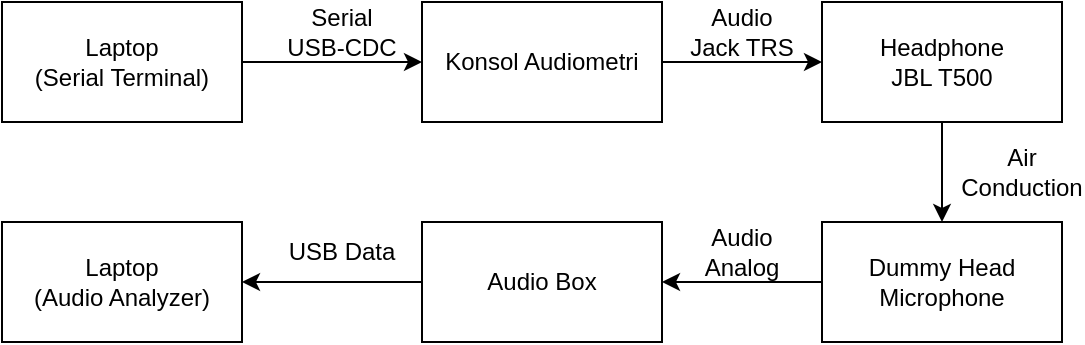 <mxfile version="20.8.16" type="device"><diagram name="Page-1" id="tPJIOZGsQ77FBu7cguKG"><mxGraphModel dx="878" dy="517" grid="1" gridSize="10" guides="1" tooltips="1" connect="1" arrows="1" fold="1" page="1" pageScale="1" pageWidth="850" pageHeight="1100" math="0" shadow="0"><root><mxCell id="0"/><mxCell id="1" parent="0"/><mxCell id="Se5Nt7bGB33ovOKG-1ks-3" value="" style="edgeStyle=orthogonalEdgeStyle;rounded=0;orthogonalLoop=1;jettySize=auto;html=1;" edge="1" parent="1" source="Se5Nt7bGB33ovOKG-1ks-1" target="Se5Nt7bGB33ovOKG-1ks-2"><mxGeometry relative="1" as="geometry"/></mxCell><mxCell id="Se5Nt7bGB33ovOKG-1ks-1" value="Laptop&lt;br&gt;(Serial Terminal)" style="rounded=0;whiteSpace=wrap;html=1;" vertex="1" parent="1"><mxGeometry x="110" y="130" width="120" height="60" as="geometry"/></mxCell><mxCell id="Se5Nt7bGB33ovOKG-1ks-8" value="" style="edgeStyle=orthogonalEdgeStyle;rounded=0;orthogonalLoop=1;jettySize=auto;html=1;" edge="1" parent="1" source="Se5Nt7bGB33ovOKG-1ks-2" target="Se5Nt7bGB33ovOKG-1ks-4"><mxGeometry relative="1" as="geometry"/></mxCell><mxCell id="Se5Nt7bGB33ovOKG-1ks-2" value="Konsol Audiometri" style="rounded=0;whiteSpace=wrap;html=1;" vertex="1" parent="1"><mxGeometry x="320" y="130" width="120" height="60" as="geometry"/></mxCell><mxCell id="Se5Nt7bGB33ovOKG-1ks-10" value="" style="edgeStyle=orthogonalEdgeStyle;rounded=0;orthogonalLoop=1;jettySize=auto;html=1;" edge="1" parent="1" source="Se5Nt7bGB33ovOKG-1ks-4" target="Se5Nt7bGB33ovOKG-1ks-9"><mxGeometry relative="1" as="geometry"/></mxCell><mxCell id="Se5Nt7bGB33ovOKG-1ks-4" value="Headphone&lt;br&gt;JBL T500" style="rounded=0;whiteSpace=wrap;html=1;" vertex="1" parent="1"><mxGeometry x="520" y="130" width="120" height="60" as="geometry"/></mxCell><mxCell id="Se5Nt7bGB33ovOKG-1ks-5" value="Serial USB-CDC" style="text;strokeColor=none;align=center;fillColor=none;html=1;verticalAlign=middle;whiteSpace=wrap;rounded=0;" vertex="1" parent="1"><mxGeometry x="250" y="130" width="60" height="30" as="geometry"/></mxCell><mxCell id="Se5Nt7bGB33ovOKG-1ks-6" value="Audio Jack TRS" style="text;strokeColor=none;align=center;fillColor=none;html=1;verticalAlign=middle;whiteSpace=wrap;rounded=0;" vertex="1" parent="1"><mxGeometry x="450" y="130" width="60" height="30" as="geometry"/></mxCell><mxCell id="Se5Nt7bGB33ovOKG-1ks-13" value="" style="edgeStyle=orthogonalEdgeStyle;rounded=0;orthogonalLoop=1;jettySize=auto;html=1;" edge="1" parent="1" source="Se5Nt7bGB33ovOKG-1ks-9" target="Se5Nt7bGB33ovOKG-1ks-12"><mxGeometry relative="1" as="geometry"/></mxCell><mxCell id="Se5Nt7bGB33ovOKG-1ks-9" value="Dummy Head&lt;br&gt;Microphone" style="rounded=0;whiteSpace=wrap;html=1;" vertex="1" parent="1"><mxGeometry x="520" y="240" width="120" height="60" as="geometry"/></mxCell><mxCell id="Se5Nt7bGB33ovOKG-1ks-11" value="Air Conduction" style="text;strokeColor=none;align=center;fillColor=none;html=1;verticalAlign=middle;whiteSpace=wrap;rounded=0;" vertex="1" parent="1"><mxGeometry x="590" y="200" width="60" height="30" as="geometry"/></mxCell><mxCell id="Se5Nt7bGB33ovOKG-1ks-16" value="" style="edgeStyle=orthogonalEdgeStyle;rounded=0;orthogonalLoop=1;jettySize=auto;html=1;" edge="1" parent="1" source="Se5Nt7bGB33ovOKG-1ks-12" target="Se5Nt7bGB33ovOKG-1ks-15"><mxGeometry relative="1" as="geometry"/></mxCell><mxCell id="Se5Nt7bGB33ovOKG-1ks-12" value="Audio Box" style="rounded=0;whiteSpace=wrap;html=1;" vertex="1" parent="1"><mxGeometry x="320" y="240" width="120" height="60" as="geometry"/></mxCell><mxCell id="Se5Nt7bGB33ovOKG-1ks-14" value="Audio Analog" style="text;strokeColor=none;align=center;fillColor=none;html=1;verticalAlign=middle;whiteSpace=wrap;rounded=0;" vertex="1" parent="1"><mxGeometry x="450" y="240" width="60" height="30" as="geometry"/></mxCell><mxCell id="Se5Nt7bGB33ovOKG-1ks-15" value="Laptop&lt;br&gt;(Audio Analyzer)" style="rounded=0;whiteSpace=wrap;html=1;" vertex="1" parent="1"><mxGeometry x="110" y="240" width="120" height="60" as="geometry"/></mxCell><mxCell id="Se5Nt7bGB33ovOKG-1ks-17" value="USB Data" style="text;strokeColor=none;align=center;fillColor=none;html=1;verticalAlign=middle;whiteSpace=wrap;rounded=0;" vertex="1" parent="1"><mxGeometry x="250" y="240" width="60" height="30" as="geometry"/></mxCell></root></mxGraphModel></diagram></mxfile>